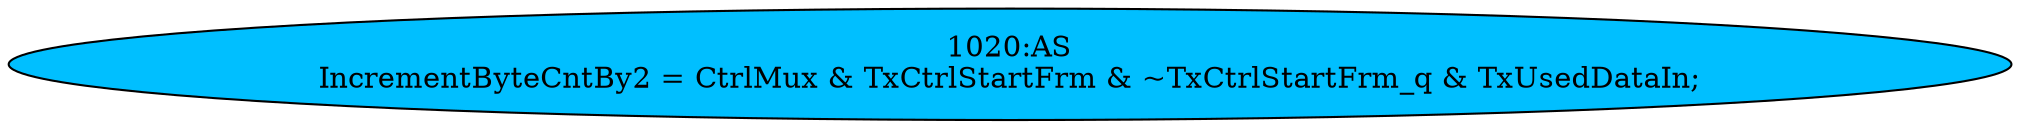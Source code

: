 strict digraph "" {
	node [label="\N"];
	"1020:AS"	 [ast="<pyverilog.vparser.ast.Assign object at 0x7f37fb679a50>",
		def_var="['IncrementByteCntBy2']",
		fillcolor=deepskyblue,
		label="1020:AS
IncrementByteCntBy2 = CtrlMux & TxCtrlStartFrm & ~TxCtrlStartFrm_q & TxUsedDataIn;",
		statements="[]",
		style=filled,
		typ=Assign,
		use_var="['CtrlMux', 'TxCtrlStartFrm', 'TxCtrlStartFrm_q', 'TxUsedDataIn']"];
}
